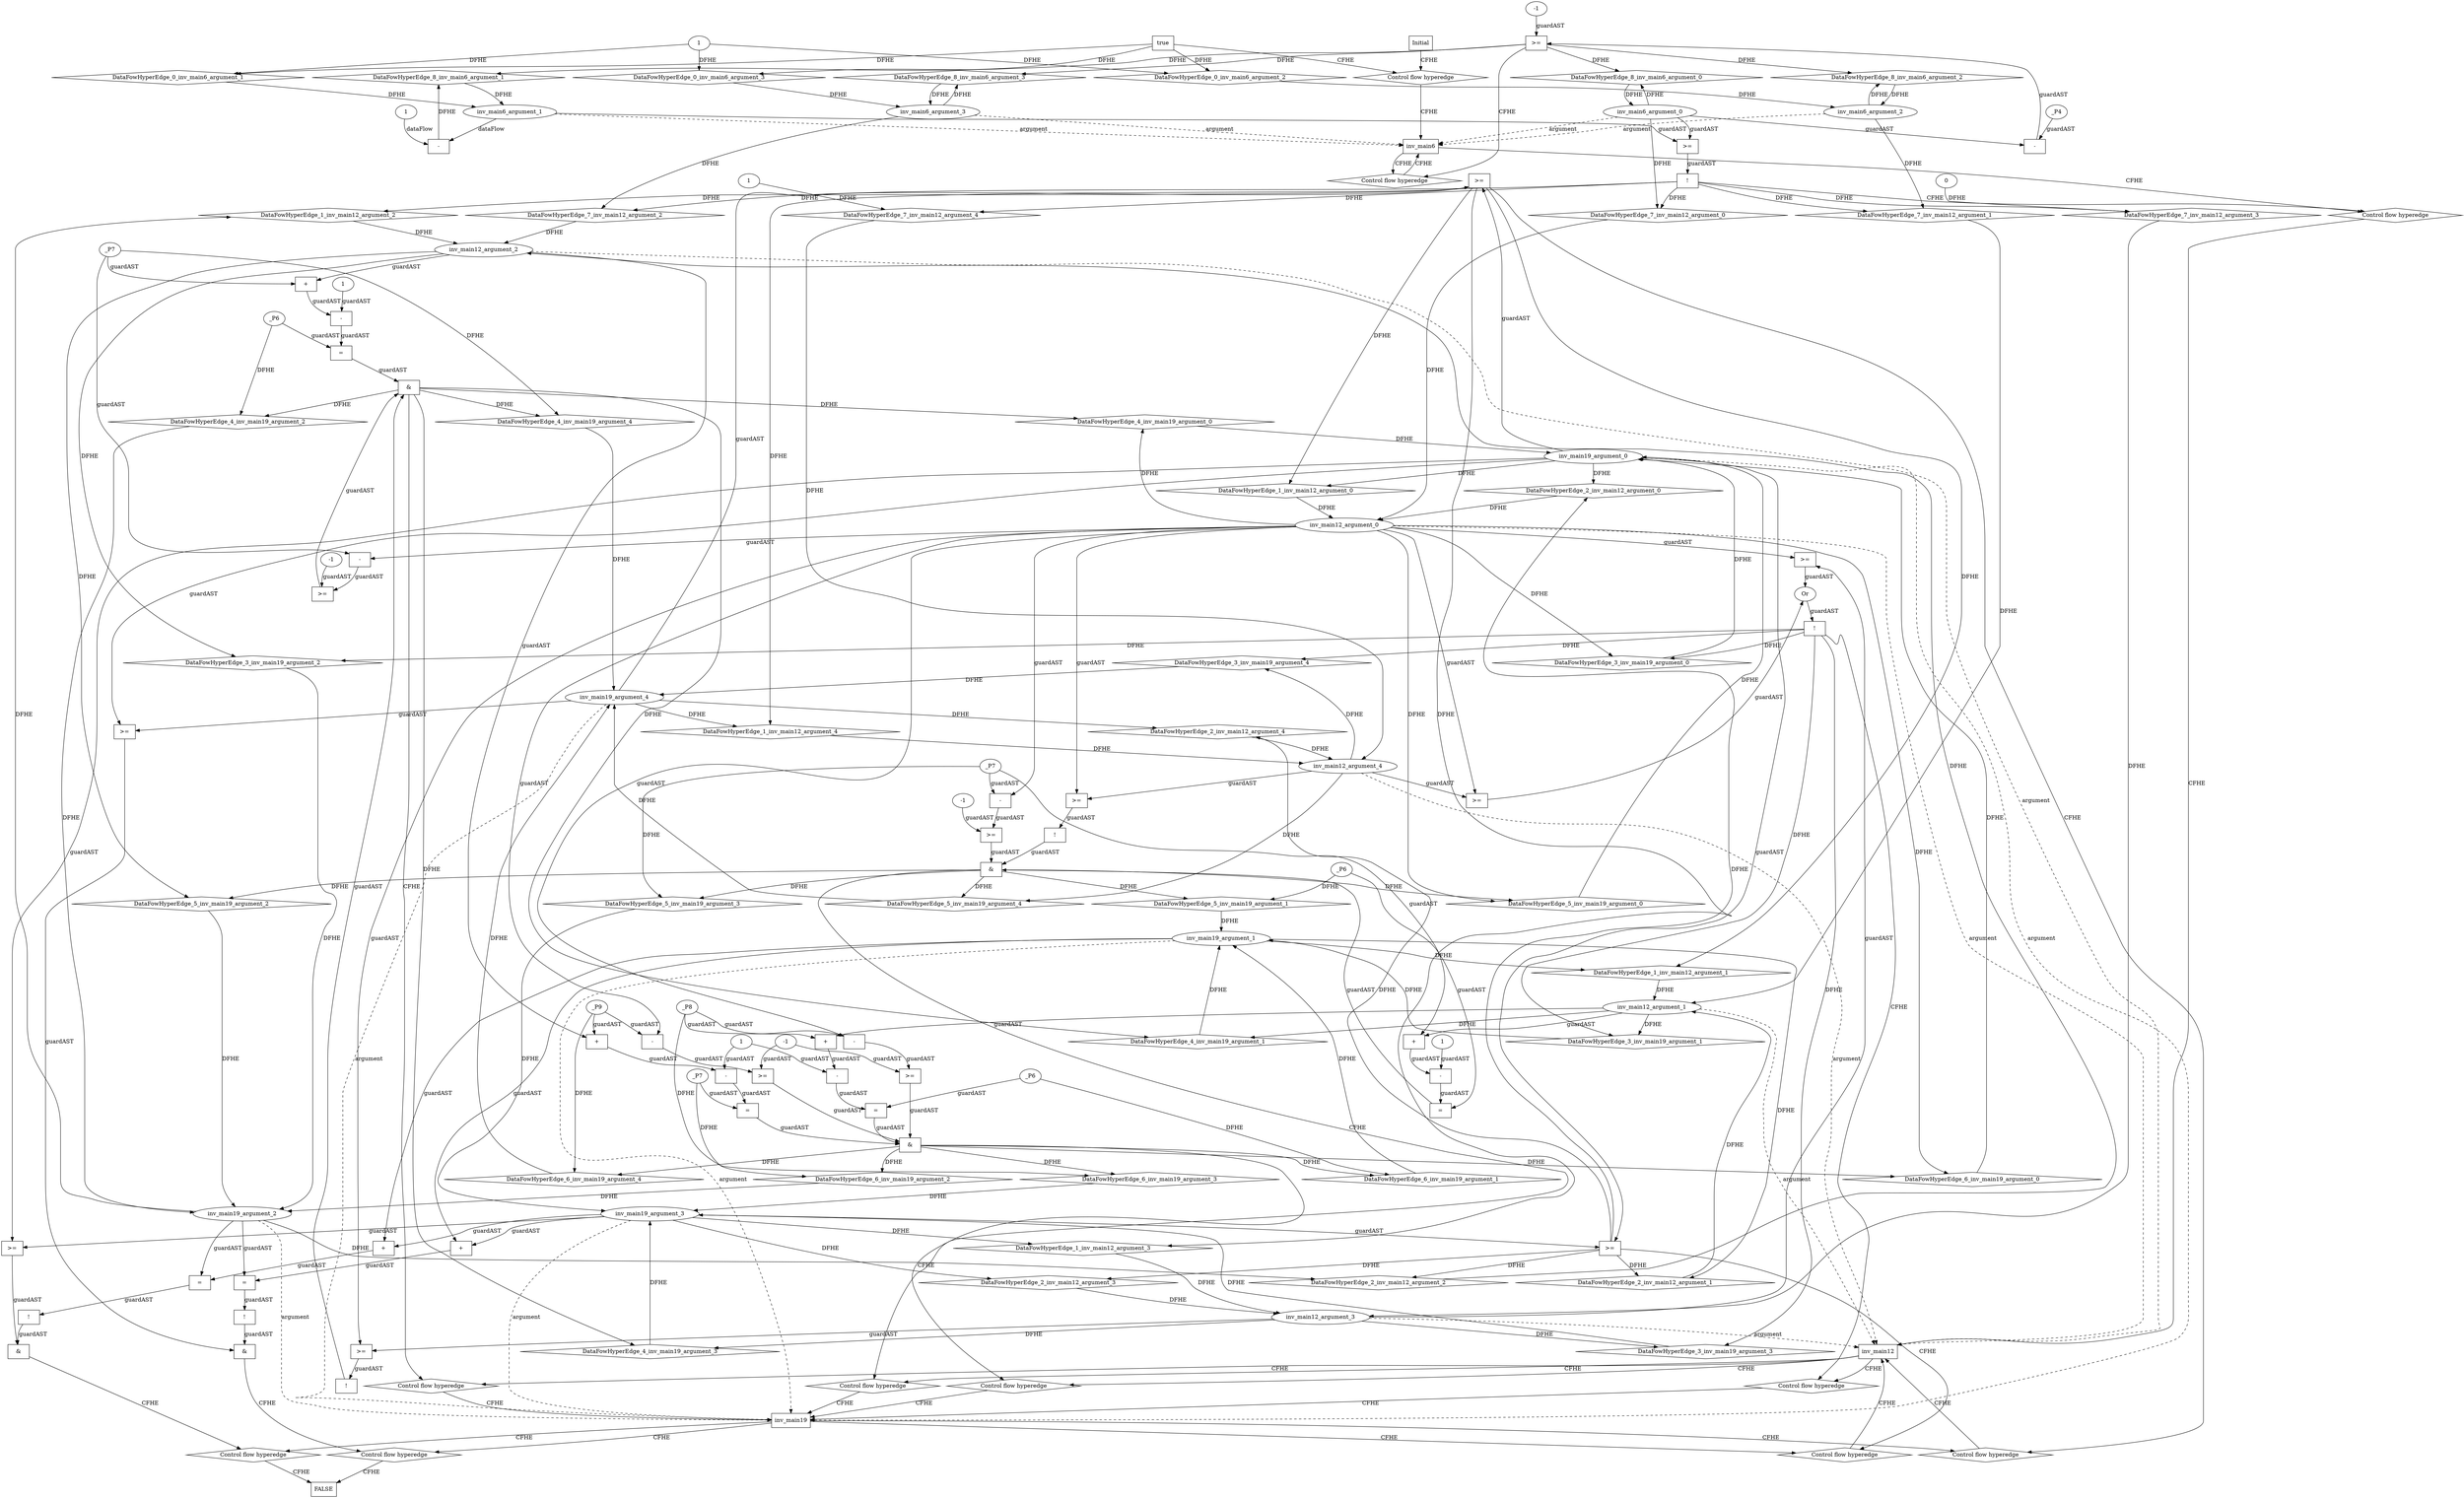 digraph dag {
"inv_main12" [label="inv_main12" nodeName="inv_main12" class=CONTROL  shape="rect"];
"inv_main19" [label="inv_main19" nodeName="inv_main19" class=CONTROL  shape="rect"];
"inv_main6" [label="inv_main6" nodeName="inv_main6" class=CONTROL  shape="rect"];
FALSE [label="FALSE" nodeName=FALSE class=CONTROL  shape="rect"];
Initial [label="Initial" nodeName=Initial class=CONTROL  shape="rect"];
ControlFowHyperEdge_0 [label="Control flow hyperedge" nodeName=ControlFowHyperEdge_0 class=controlFlowHyperEdge shape="diamond"];
"Initial" -> ControlFowHyperEdge_0 [label="CFHE"]
ControlFowHyperEdge_0 -> "inv_main6" [label="CFHE"]
ControlFowHyperEdge_1 [label="Control flow hyperedge" nodeName=ControlFowHyperEdge_1 class=controlFlowHyperEdge shape="diamond"];
"inv_main19" -> ControlFowHyperEdge_1 [label="CFHE"]
ControlFowHyperEdge_1 -> "inv_main12" [label="CFHE"]
ControlFowHyperEdge_2 [label="Control flow hyperedge" nodeName=ControlFowHyperEdge_2 class=controlFlowHyperEdge shape="diamond"];
"inv_main19" -> ControlFowHyperEdge_2 [label="CFHE"]
ControlFowHyperEdge_2 -> "inv_main12" [label="CFHE"]
ControlFowHyperEdge_3 [label="Control flow hyperedge" nodeName=ControlFowHyperEdge_3 class=controlFlowHyperEdge shape="diamond"];
"inv_main12" -> ControlFowHyperEdge_3 [label="CFHE"]
ControlFowHyperEdge_3 -> "inv_main19" [label="CFHE"]
ControlFowHyperEdge_4 [label="Control flow hyperedge" nodeName=ControlFowHyperEdge_4 class=controlFlowHyperEdge shape="diamond"];
"inv_main12" -> ControlFowHyperEdge_4 [label="CFHE"]
ControlFowHyperEdge_4 -> "inv_main19" [label="CFHE"]
ControlFowHyperEdge_5 [label="Control flow hyperedge" nodeName=ControlFowHyperEdge_5 class=controlFlowHyperEdge shape="diamond"];
"inv_main12" -> ControlFowHyperEdge_5 [label="CFHE"]
ControlFowHyperEdge_5 -> "inv_main19" [label="CFHE"]
ControlFowHyperEdge_6 [label="Control flow hyperedge" nodeName=ControlFowHyperEdge_6 class=controlFlowHyperEdge shape="diamond"];
"inv_main12" -> ControlFowHyperEdge_6 [label="CFHE"]
ControlFowHyperEdge_6 -> "inv_main19" [label="CFHE"]
ControlFowHyperEdge_7 [label="Control flow hyperedge" nodeName=ControlFowHyperEdge_7 class=controlFlowHyperEdge shape="diamond"];
"inv_main6" -> ControlFowHyperEdge_7 [label="CFHE"]
ControlFowHyperEdge_7 -> "inv_main12" [label="CFHE"]
ControlFowHyperEdge_8 [label="Control flow hyperedge" nodeName=ControlFowHyperEdge_8 class=controlFlowHyperEdge shape="diamond"];
"inv_main6" -> ControlFowHyperEdge_8 [label="CFHE"]
ControlFowHyperEdge_8 -> "inv_main6" [label="CFHE"]
ControlFowHyperEdge_9 [label="Control flow hyperedge" nodeName=ControlFowHyperEdge_9 class=controlFlowHyperEdge shape="diamond"];
"inv_main19" -> ControlFowHyperEdge_9 [label="CFHE"]
ControlFowHyperEdge_9 -> "FALSE" [label="CFHE"]
ControlFowHyperEdge_10 [label="Control flow hyperedge" nodeName=ControlFowHyperEdge_10 class=controlFlowHyperEdge shape="diamond"];
"inv_main19" -> ControlFowHyperEdge_10 [label="CFHE"]
ControlFowHyperEdge_10 -> "FALSE" [label="CFHE"]
"inv_main6_argument_0" [label="inv_main6_argument_0" nodeName=argument0 class=argument  head="inv_main6" shape="oval"];
"inv_main6_argument_0" -> "inv_main6"[label="argument" style="dashed"]
"inv_main6_argument_1" [label="inv_main6_argument_1" nodeName=argument1 class=argument  head="inv_main6" shape="oval"];
"inv_main6_argument_1" -> "inv_main6"[label="argument" style="dashed"]
"inv_main6_argument_2" [label="inv_main6_argument_2" nodeName=argument2 class=argument  head="inv_main6" shape="oval"];
"inv_main6_argument_2" -> "inv_main6"[label="argument" style="dashed"]
"inv_main6_argument_3" [label="inv_main6_argument_3" nodeName=argument3 class=argument  head="inv_main6" shape="oval"];
"inv_main6_argument_3" -> "inv_main6"[label="argument" style="dashed"]
"inv_main12_argument_0" [label="inv_main12_argument_0" nodeName=argument0 class=argument  head="inv_main12" shape="oval"];
"inv_main12_argument_0" -> "inv_main12"[label="argument" style="dashed"]
"inv_main12_argument_1" [label="inv_main12_argument_1" nodeName=argument1 class=argument  head="inv_main12" shape="oval"];
"inv_main12_argument_1" -> "inv_main12"[label="argument" style="dashed"]
"inv_main12_argument_2" [label="inv_main12_argument_2" nodeName=argument2 class=argument  head="inv_main12" shape="oval"];
"inv_main12_argument_2" -> "inv_main12"[label="argument" style="dashed"]
"inv_main12_argument_3" [label="inv_main12_argument_3" nodeName=argument3 class=argument  head="inv_main12" shape="oval"];
"inv_main12_argument_3" -> "inv_main12"[label="argument" style="dashed"]
"inv_main12_argument_4" [label="inv_main12_argument_4" nodeName=argument4 class=argument  head="inv_main12" shape="oval"];
"inv_main12_argument_4" -> "inv_main12"[label="argument" style="dashed"]
"inv_main19_argument_0" [label="inv_main19_argument_0" nodeName=argument0 class=argument  head="inv_main19" shape="oval"];
"inv_main19_argument_0" -> "inv_main19"[label="argument" style="dashed"]
"inv_main19_argument_1" [label="inv_main19_argument_1" nodeName=argument1 class=argument  head="inv_main19" shape="oval"];
"inv_main19_argument_1" -> "inv_main19"[label="argument" style="dashed"]
"inv_main19_argument_2" [label="inv_main19_argument_2" nodeName=argument2 class=argument  head="inv_main19" shape="oval"];
"inv_main19_argument_2" -> "inv_main19"[label="argument" style="dashed"]
"inv_main19_argument_3" [label="inv_main19_argument_3" nodeName=argument3 class=argument  head="inv_main19" shape="oval"];
"inv_main19_argument_3" -> "inv_main19"[label="argument" style="dashed"]
"inv_main19_argument_4" [label="inv_main19_argument_4" nodeName=argument4 class=argument  head="inv_main19" shape="oval"];
"inv_main19_argument_4" -> "inv_main19"[label="argument" style="dashed"]

"true_0" [label="true" nodeName="true_0" class=true shape="rect"];
"true_0" -> "ControlFowHyperEdge_0" [label="CFHE"];
"xxxinv_main6___Initial_0xxxdataFlow_0_node_0" [label="1" nodeName="xxxinv_main6___Initial_0xxxdataFlow_0_node_0" class=IdealInt ];



"xxxinv_main12___inv_main19_1xxxguard_0_node_0" [label=">=" nodeName="xxxinv_main12___inv_main19_1xxxguard_0_node_0" class=Operator  shape="rect"];
"inv_main19_argument_0" -> "xxxinv_main12___inv_main19_1xxxguard_0_node_0"[label="guardAST"]
"inv_main19_argument_4" -> "xxxinv_main12___inv_main19_1xxxguard_0_node_0"[label="guardAST"]

"xxxinv_main12___inv_main19_1xxxguard_0_node_0" -> "ControlFowHyperEdge_1" [label="CFHE"];
"xxxinv_main12___inv_main19_2xxxguard_0_node_0" [label=">=" nodeName="xxxinv_main12___inv_main19_2xxxguard_0_node_0" class=Operator  shape="rect"];
"inv_main19_argument_0" -> "xxxinv_main12___inv_main19_2xxxguard_0_node_0"[label="guardAST"]
"inv_main19_argument_3" -> "xxxinv_main12___inv_main19_2xxxguard_0_node_0"[label="guardAST"]

"xxxinv_main12___inv_main19_2xxxguard_0_node_0" -> "ControlFowHyperEdge_2" [label="CFHE"];
"xxxinv_main19___inv_main12_3xxxguard_0_node_0" [label="!" nodeName="xxxinv_main19___inv_main12_3xxxguard_0_node_0" class=Operator shape="rect"];
"xxxinv_main19___inv_main12_3xxxguard_0_node_1" [label="Or" nodeName="xxxinv_main19___inv_main12_3xxxguard_0_node_1" class=Operator ];
"xxxinv_main19___inv_main12_3xxxguard_0_node_2" [label=">=" nodeName="xxxinv_main19___inv_main12_3xxxguard_0_node_2" class=Operator  shape="rect"];
"xxxinv_main19___inv_main12_3xxxguard_0_node_5" [label=">=" nodeName="xxxinv_main19___inv_main12_3xxxguard_0_node_5" class=Operator  shape="rect"];
"xxxinv_main19___inv_main12_3xxxguard_0_node_1" -> "xxxinv_main19___inv_main12_3xxxguard_0_node_0"[label="guardAST"]
"xxxinv_main19___inv_main12_3xxxguard_0_node_2" -> "xxxinv_main19___inv_main12_3xxxguard_0_node_1"[label="guardAST"]
"xxxinv_main19___inv_main12_3xxxguard_0_node_5" -> "xxxinv_main19___inv_main12_3xxxguard_0_node_1"[label="guardAST"]
"inv_main12_argument_0" -> "xxxinv_main19___inv_main12_3xxxguard_0_node_2"[label="guardAST"]
"inv_main12_argument_3" -> "xxxinv_main19___inv_main12_3xxxguard_0_node_2"[label="guardAST"]
"inv_main12_argument_0" -> "xxxinv_main19___inv_main12_3xxxguard_0_node_5"[label="guardAST"]
"inv_main12_argument_4" -> "xxxinv_main19___inv_main12_3xxxguard_0_node_5"[label="guardAST"]

"xxxinv_main19___inv_main12_3xxxguard_0_node_0" -> "ControlFowHyperEdge_3" [label="CFHE"];
"xxxinv_main19___inv_main12_4xxx_and" [label="&" nodeName="xxxinv_main19___inv_main12_4xxx_and" class=Operator shape="rect"];
"xxxinv_main19___inv_main12_4xxxguard_0_node_0" [label=">=" nodeName="xxxinv_main19___inv_main12_4xxxguard_0_node_0" class=Operator  shape="rect"];
"xxxinv_main19___inv_main12_4xxxguard_0_node_1" [label="-" nodeName="xxxinv_main19___inv_main12_4xxxguard_0_node_1" class= Operator shape="rect"];
"xxxinv_main19___inv_main12_4xxxguard_0_node_4" [label="-1" nodeName="xxxinv_main19___inv_main12_4xxxguard_0_node_4" class=IdealInt ];
"xxxinv_main19___inv_main12_4xxxguard_0_node_1" -> "xxxinv_main19___inv_main12_4xxxguard_0_node_0"[label="guardAST"]
"xxxinv_main19___inv_main12_4xxxguard_0_node_4" -> "xxxinv_main19___inv_main12_4xxxguard_0_node_0"[label="guardAST"]
"inv_main12_argument_0" -> "xxxinv_main19___inv_main12_4xxxguard_0_node_1"[label="guardAST"]
"xxxinv_main19___inv_main12_4xxxdataFlow1_node_0" -> "xxxinv_main19___inv_main12_4xxxguard_0_node_1"[label="guardAST"]

"xxxinv_main19___inv_main12_4xxxguard_0_node_0" -> "xxxinv_main19___inv_main12_4xxx_and" [label="guardAST"];
"xxxinv_main19___inv_main12_4xxxguard1_node_0" [label="!" nodeName="xxxinv_main19___inv_main12_4xxxguard1_node_0" class=Operator shape="rect"];
"xxxinv_main19___inv_main12_4xxxguard1_node_1" [label=">=" nodeName="xxxinv_main19___inv_main12_4xxxguard1_node_1" class=Operator  shape="rect"];
"xxxinv_main19___inv_main12_4xxxguard1_node_1" -> "xxxinv_main19___inv_main12_4xxxguard1_node_0"[label="guardAST"]
"inv_main12_argument_0" -> "xxxinv_main19___inv_main12_4xxxguard1_node_1"[label="guardAST"]
"inv_main12_argument_3" -> "xxxinv_main19___inv_main12_4xxxguard1_node_1"[label="guardAST"]

"xxxinv_main19___inv_main12_4xxxguard1_node_0" -> "xxxinv_main19___inv_main12_4xxx_and" [label="guardAST"];
"xxxinv_main19___inv_main12_4xxxguard2_node_0" [label="=" nodeName="xxxinv_main19___inv_main12_4xxxguard2_node_0" class=Operator  shape="rect"];
"xxxinv_main19___inv_main12_4xxxguard2_node_2" [label="-" nodeName="xxxinv_main19___inv_main12_4xxxguard2_node_2" class= Operator shape="rect"];
"xxxinv_main19___inv_main12_4xxxguard2_node_3" [label="+" nodeName="xxxinv_main19___inv_main12_4xxxguard2_node_3" class= Operator shape="rect"];
"xxxinv_main19___inv_main12_4xxxguard2_node_6" [label="1" nodeName="xxxinv_main19___inv_main12_4xxxguard2_node_6" class=IdealInt ];
"xxxinv_main19___inv_main12_4xxxdataFlow_0_node_0" -> "xxxinv_main19___inv_main12_4xxxguard2_node_0"[label="guardAST"]
"xxxinv_main19___inv_main12_4xxxguard2_node_2" -> "xxxinv_main19___inv_main12_4xxxguard2_node_0"[label="guardAST"]
"xxxinv_main19___inv_main12_4xxxguard2_node_3" -> "xxxinv_main19___inv_main12_4xxxguard2_node_2"[label="guardAST"]
"xxxinv_main19___inv_main12_4xxxguard2_node_6" -> "xxxinv_main19___inv_main12_4xxxguard2_node_2"[label="guardAST"]
"inv_main12_argument_2" -> "xxxinv_main19___inv_main12_4xxxguard2_node_3"[label="guardAST"]
"xxxinv_main19___inv_main12_4xxxdataFlow1_node_0" -> "xxxinv_main19___inv_main12_4xxxguard2_node_3"[label="guardAST"]

"xxxinv_main19___inv_main12_4xxxguard2_node_0" -> "xxxinv_main19___inv_main12_4xxx_and" [label="guardAST"];
"xxxinv_main19___inv_main12_4xxx_and" -> "ControlFowHyperEdge_4" [label="CFHE"];
"xxxinv_main19___inv_main12_4xxxdataFlow_0_node_0" [label="_P6" nodeName="xxxinv_main19___inv_main12_4xxxdataFlow_0_node_0" class=symbolicConstant ];

"xxxinv_main19___inv_main12_4xxxdataFlow1_node_0" [label="_P7" nodeName="xxxinv_main19___inv_main12_4xxxdataFlow1_node_0" class=symbolicConstant ];

"xxxinv_main19___inv_main12_5xxx_and" [label="&" nodeName="xxxinv_main19___inv_main12_5xxx_and" class=Operator shape="rect"];
"xxxinv_main19___inv_main12_5xxxguard_0_node_0" [label="!" nodeName="xxxinv_main19___inv_main12_5xxxguard_0_node_0" class=Operator shape="rect"];
"xxxinv_main19___inv_main12_5xxxguard_0_node_1" [label=">=" nodeName="xxxinv_main19___inv_main12_5xxxguard_0_node_1" class=Operator  shape="rect"];
"xxxinv_main19___inv_main12_5xxxguard_0_node_1" -> "xxxinv_main19___inv_main12_5xxxguard_0_node_0"[label="guardAST"]
"inv_main12_argument_0" -> "xxxinv_main19___inv_main12_5xxxguard_0_node_1"[label="guardAST"]
"inv_main12_argument_4" -> "xxxinv_main19___inv_main12_5xxxguard_0_node_1"[label="guardAST"]

"xxxinv_main19___inv_main12_5xxxguard_0_node_0" -> "xxxinv_main19___inv_main12_5xxx_and" [label="guardAST"];
"xxxinv_main19___inv_main12_5xxxguard1_node_0" [label=">=" nodeName="xxxinv_main19___inv_main12_5xxxguard1_node_0" class=Operator  shape="rect"];
"xxxinv_main19___inv_main12_5xxxguard1_node_1" [label="-" nodeName="xxxinv_main19___inv_main12_5xxxguard1_node_1" class= Operator shape="rect"];
"xxxinv_main19___inv_main12_5xxxguard1_node_4" [label="-1" nodeName="xxxinv_main19___inv_main12_5xxxguard1_node_4" class=IdealInt ];
"xxxinv_main19___inv_main12_5xxxguard1_node_1" -> "xxxinv_main19___inv_main12_5xxxguard1_node_0"[label="guardAST"]
"xxxinv_main19___inv_main12_5xxxguard1_node_4" -> "xxxinv_main19___inv_main12_5xxxguard1_node_0"[label="guardAST"]
"inv_main12_argument_0" -> "xxxinv_main19___inv_main12_5xxxguard1_node_1"[label="guardAST"]
"xxxinv_main19___inv_main12_5xxxdataFlow1_node_0" -> "xxxinv_main19___inv_main12_5xxxguard1_node_1"[label="guardAST"]

"xxxinv_main19___inv_main12_5xxxguard1_node_0" -> "xxxinv_main19___inv_main12_5xxx_and" [label="guardAST"];
"xxxinv_main19___inv_main12_5xxxguard2_node_0" [label="=" nodeName="xxxinv_main19___inv_main12_5xxxguard2_node_0" class=Operator  shape="rect"];
"xxxinv_main19___inv_main12_5xxxguard2_node_2" [label="-" nodeName="xxxinv_main19___inv_main12_5xxxguard2_node_2" class= Operator shape="rect"];
"xxxinv_main19___inv_main12_5xxxguard2_node_3" [label="+" nodeName="xxxinv_main19___inv_main12_5xxxguard2_node_3" class= Operator shape="rect"];
"xxxinv_main19___inv_main12_5xxxguard2_node_6" [label="1" nodeName="xxxinv_main19___inv_main12_5xxxguard2_node_6" class=IdealInt ];
"xxxinv_main19___inv_main12_5xxxdataFlow_0_node_0" -> "xxxinv_main19___inv_main12_5xxxguard2_node_0"[label="guardAST"]
"xxxinv_main19___inv_main12_5xxxguard2_node_2" -> "xxxinv_main19___inv_main12_5xxxguard2_node_0"[label="guardAST"]
"xxxinv_main19___inv_main12_5xxxguard2_node_3" -> "xxxinv_main19___inv_main12_5xxxguard2_node_2"[label="guardAST"]
"xxxinv_main19___inv_main12_5xxxguard2_node_6" -> "xxxinv_main19___inv_main12_5xxxguard2_node_2"[label="guardAST"]
"inv_main12_argument_1" -> "xxxinv_main19___inv_main12_5xxxguard2_node_3"[label="guardAST"]
"xxxinv_main19___inv_main12_5xxxdataFlow1_node_0" -> "xxxinv_main19___inv_main12_5xxxguard2_node_3"[label="guardAST"]

"xxxinv_main19___inv_main12_5xxxguard2_node_0" -> "xxxinv_main19___inv_main12_5xxx_and" [label="guardAST"];
"xxxinv_main19___inv_main12_5xxx_and" -> "ControlFowHyperEdge_5" [label="CFHE"];
"xxxinv_main19___inv_main12_5xxxdataFlow_0_node_0" [label="_P6" nodeName="xxxinv_main19___inv_main12_5xxxdataFlow_0_node_0" class=symbolicConstant ];

"xxxinv_main19___inv_main12_5xxxdataFlow1_node_0" [label="_P7" nodeName="xxxinv_main19___inv_main12_5xxxdataFlow1_node_0" class=symbolicConstant ];

"xxxinv_main19___inv_main12_6xxx_and" [label="&" nodeName="xxxinv_main19___inv_main12_6xxx_and" class=Operator shape="rect"];
"xxxinv_main19___inv_main12_6xxxguard_0_node_0" [label=">=" nodeName="xxxinv_main19___inv_main12_6xxxguard_0_node_0" class=Operator  shape="rect"];
"xxxinv_main19___inv_main12_6xxxguard_0_node_1" [label="-" nodeName="xxxinv_main19___inv_main12_6xxxguard_0_node_1" class= Operator shape="rect"];
"xxxinv_main19___inv_main12_6xxxguard_0_node_4" [label="-1" nodeName="xxxinv_main19___inv_main12_6xxxguard_0_node_4" class=IdealInt ];
"xxxinv_main19___inv_main12_6xxxguard_0_node_1" -> "xxxinv_main19___inv_main12_6xxxguard_0_node_0"[label="guardAST"]
"xxxinv_main19___inv_main12_6xxxguard_0_node_4" -> "xxxinv_main19___inv_main12_6xxxguard_0_node_0"[label="guardAST"]
"inv_main12_argument_0" -> "xxxinv_main19___inv_main12_6xxxguard_0_node_1"[label="guardAST"]
"xxxinv_main19___inv_main12_6xxxdataFlow2_node_0" -> "xxxinv_main19___inv_main12_6xxxguard_0_node_1"[label="guardAST"]

"xxxinv_main19___inv_main12_6xxxguard_0_node_0" -> "xxxinv_main19___inv_main12_6xxx_and" [label="guardAST"];
"xxxinv_main19___inv_main12_6xxxguard1_node_0" [label=">=" nodeName="xxxinv_main19___inv_main12_6xxxguard1_node_0" class=Operator  shape="rect"];
"xxxinv_main19___inv_main12_6xxxguard1_node_1" [label="-" nodeName="xxxinv_main19___inv_main12_6xxxguard1_node_1" class= Operator shape="rect"];
"xxxinv_main19___inv_main12_6xxxguard1_node_1" -> "xxxinv_main19___inv_main12_6xxxguard1_node_0"[label="guardAST"]
"xxxinv_main19___inv_main12_6xxxguard_0_node_4" -> "xxxinv_main19___inv_main12_6xxxguard1_node_0"[label="guardAST"]
"inv_main12_argument_0" -> "xxxinv_main19___inv_main12_6xxxguard1_node_1"[label="guardAST"]
"xxxinv_main19___inv_main12_6xxxdataFlow3_node_0" -> "xxxinv_main19___inv_main12_6xxxguard1_node_1"[label="guardAST"]

"xxxinv_main19___inv_main12_6xxxguard1_node_0" -> "xxxinv_main19___inv_main12_6xxx_and" [label="guardAST"];
"xxxinv_main19___inv_main12_6xxxguard2_node_0" [label="=" nodeName="xxxinv_main19___inv_main12_6xxxguard2_node_0" class=Operator  shape="rect"];
"xxxinv_main19___inv_main12_6xxxguard2_node_2" [label="-" nodeName="xxxinv_main19___inv_main12_6xxxguard2_node_2" class= Operator shape="rect"];
"xxxinv_main19___inv_main12_6xxxguard2_node_3" [label="+" nodeName="xxxinv_main19___inv_main12_6xxxguard2_node_3" class= Operator shape="rect"];
"xxxinv_main19___inv_main12_6xxxguard2_node_6" [label="1" nodeName="xxxinv_main19___inv_main12_6xxxguard2_node_6" class=IdealInt ];
"xxxinv_main19___inv_main12_6xxxdataFlow_0_node_0" -> "xxxinv_main19___inv_main12_6xxxguard2_node_0"[label="guardAST"]
"xxxinv_main19___inv_main12_6xxxguard2_node_2" -> "xxxinv_main19___inv_main12_6xxxguard2_node_0"[label="guardAST"]
"xxxinv_main19___inv_main12_6xxxguard2_node_3" -> "xxxinv_main19___inv_main12_6xxxguard2_node_2"[label="guardAST"]
"xxxinv_main19___inv_main12_6xxxguard2_node_6" -> "xxxinv_main19___inv_main12_6xxxguard2_node_2"[label="guardAST"]
"inv_main12_argument_1" -> "xxxinv_main19___inv_main12_6xxxguard2_node_3"[label="guardAST"]
"xxxinv_main19___inv_main12_6xxxdataFlow2_node_0" -> "xxxinv_main19___inv_main12_6xxxguard2_node_3"[label="guardAST"]

"xxxinv_main19___inv_main12_6xxxguard2_node_0" -> "xxxinv_main19___inv_main12_6xxx_and" [label="guardAST"];
"xxxinv_main19___inv_main12_6xxxguard3_node_0" [label="=" nodeName="xxxinv_main19___inv_main12_6xxxguard3_node_0" class=Operator  shape="rect"];
"xxxinv_main19___inv_main12_6xxxguard3_node_2" [label="-" nodeName="xxxinv_main19___inv_main12_6xxxguard3_node_2" class= Operator shape="rect"];
"xxxinv_main19___inv_main12_6xxxguard3_node_3" [label="+" nodeName="xxxinv_main19___inv_main12_6xxxguard3_node_3" class= Operator shape="rect"];
"xxxinv_main19___inv_main12_6xxxdataFlow1_node_0" -> "xxxinv_main19___inv_main12_6xxxguard3_node_0"[label="guardAST"]
"xxxinv_main19___inv_main12_6xxxguard3_node_2" -> "xxxinv_main19___inv_main12_6xxxguard3_node_0"[label="guardAST"]
"xxxinv_main19___inv_main12_6xxxguard3_node_3" -> "xxxinv_main19___inv_main12_6xxxguard3_node_2"[label="guardAST"]
"xxxinv_main19___inv_main12_6xxxguard2_node_6" -> "xxxinv_main19___inv_main12_6xxxguard3_node_2"[label="guardAST"]
"inv_main12_argument_2" -> "xxxinv_main19___inv_main12_6xxxguard3_node_3"[label="guardAST"]
"xxxinv_main19___inv_main12_6xxxdataFlow3_node_0" -> "xxxinv_main19___inv_main12_6xxxguard3_node_3"[label="guardAST"]

"xxxinv_main19___inv_main12_6xxxguard3_node_0" -> "xxxinv_main19___inv_main12_6xxx_and" [label="guardAST"];
"xxxinv_main19___inv_main12_6xxx_and" -> "ControlFowHyperEdge_6" [label="CFHE"];
"xxxinv_main19___inv_main12_6xxxdataFlow_0_node_0" [label="_P6" nodeName="xxxinv_main19___inv_main12_6xxxdataFlow_0_node_0" class=symbolicConstant ];

"xxxinv_main19___inv_main12_6xxxdataFlow1_node_0" [label="_P7" nodeName="xxxinv_main19___inv_main12_6xxxdataFlow1_node_0" class=symbolicConstant ];

"xxxinv_main19___inv_main12_6xxxdataFlow2_node_0" [label="_P8" nodeName="xxxinv_main19___inv_main12_6xxxdataFlow2_node_0" class=symbolicConstant ];

"xxxinv_main19___inv_main12_6xxxdataFlow3_node_0" [label="_P9" nodeName="xxxinv_main19___inv_main12_6xxxdataFlow3_node_0" class=symbolicConstant ];

"xxxinv_main12___inv_main6_7xxxguard_0_node_0" [label="!" nodeName="xxxinv_main12___inv_main6_7xxxguard_0_node_0" class=Operator shape="rect"];
"xxxinv_main12___inv_main6_7xxxguard_0_node_1" [label=">=" nodeName="xxxinv_main12___inv_main6_7xxxguard_0_node_1" class=Operator  shape="rect"];
"xxxinv_main12___inv_main6_7xxxguard_0_node_1" -> "xxxinv_main12___inv_main6_7xxxguard_0_node_0"[label="guardAST"]
"inv_main6_argument_0" -> "xxxinv_main12___inv_main6_7xxxguard_0_node_1"[label="guardAST"]
"inv_main6_argument_1" -> "xxxinv_main12___inv_main6_7xxxguard_0_node_1"[label="guardAST"]

"xxxinv_main12___inv_main6_7xxxguard_0_node_0" -> "ControlFowHyperEdge_7" [label="CFHE"];
"xxxinv_main12___inv_main6_7xxxdataFlow_0_node_0" [label="0" nodeName="xxxinv_main12___inv_main6_7xxxdataFlow_0_node_0" class=IdealInt ];

"xxxinv_main12___inv_main6_7xxxdataFlow1_node_0" [label="1" nodeName="xxxinv_main12___inv_main6_7xxxdataFlow1_node_0" class=IdealInt ];

"xxxinv_main6___inv_main6_8xxxguard_0_node_0" [label=">=" nodeName="xxxinv_main6___inv_main6_8xxxguard_0_node_0" class=Operator  shape="rect"];
"xxxinv_main6___inv_main6_8xxxguard_0_node_1" [label="-" nodeName="xxxinv_main6___inv_main6_8xxxguard_0_node_1" class= Operator shape="rect"];
"xxxinv_main6___inv_main6_8xxxguard_0_node_3" [label="_P4" nodeName="xxxinv_main6___inv_main6_8xxxguard_0_node_3" class=symbolicConstant ];
"xxxinv_main6___inv_main6_8xxxguard_0_node_4" [label="-1" nodeName="xxxinv_main6___inv_main6_8xxxguard_0_node_4" class=IdealInt ];
"xxxinv_main6___inv_main6_8xxxguard_0_node_1" -> "xxxinv_main6___inv_main6_8xxxguard_0_node_0"[label="guardAST"]
"xxxinv_main6___inv_main6_8xxxguard_0_node_4" -> "xxxinv_main6___inv_main6_8xxxguard_0_node_0"[label="guardAST"]
"inv_main6_argument_0" -> "xxxinv_main6___inv_main6_8xxxguard_0_node_1"[label="guardAST"]
"xxxinv_main6___inv_main6_8xxxguard_0_node_3" -> "xxxinv_main6___inv_main6_8xxxguard_0_node_1"[label="guardAST"]

"xxxinv_main6___inv_main6_8xxxguard_0_node_0" -> "ControlFowHyperEdge_8" [label="CFHE"];
"xxxinv_main6___inv_main6_8xxxdataFlow_0_node_0" [label="-" nodeName="xxxinv_main6___inv_main6_8xxxdataFlow_0_node_0" class= Operator shape="rect"];
"xxxinv_main6___inv_main6_8xxxdataFlow_0_node_2" [label="1" nodeName="xxxinv_main6___inv_main6_8xxxdataFlow_0_node_2" class=IdealInt ];
"inv_main6_argument_1" -> "xxxinv_main6___inv_main6_8xxxdataFlow_0_node_0"[label="dataFlow"]
"xxxinv_main6___inv_main6_8xxxdataFlow_0_node_2" -> "xxxinv_main6___inv_main6_8xxxdataFlow_0_node_0"[label="dataFlow"]

"xxxFALSE___inv_main19_9xxx_and" [label="&" nodeName="xxxFALSE___inv_main19_9xxx_and" class=Operator shape="rect"];
"xxxFALSE___inv_main19_9xxxguard_0_node_0" [label="!" nodeName="xxxFALSE___inv_main19_9xxxguard_0_node_0" class=Operator shape="rect"];
"xxxFALSE___inv_main19_9xxxguard_0_node_1" [label="=" nodeName="xxxFALSE___inv_main19_9xxxguard_0_node_1" class=Operator  shape="rect"];
"xxxFALSE___inv_main19_9xxxguard_0_node_2" [label="+" nodeName="xxxFALSE___inv_main19_9xxxguard_0_node_2" class= Operator shape="rect"];
"xxxFALSE___inv_main19_9xxxguard_0_node_1" -> "xxxFALSE___inv_main19_9xxxguard_0_node_0"[label="guardAST"]
"xxxFALSE___inv_main19_9xxxguard_0_node_2" -> "xxxFALSE___inv_main19_9xxxguard_0_node_1"[label="guardAST"]
"inv_main19_argument_2" -> "xxxFALSE___inv_main19_9xxxguard_0_node_1"[label="guardAST"]
"inv_main19_argument_3" -> "xxxFALSE___inv_main19_9xxxguard_0_node_2"[label="guardAST"]
"inv_main19_argument_1" -> "xxxFALSE___inv_main19_9xxxguard_0_node_2"[label="guardAST"]

"xxxFALSE___inv_main19_9xxxguard_0_node_0" -> "xxxFALSE___inv_main19_9xxx_and" [label="guardAST"];
"xxxFALSE___inv_main19_9xxxguard1_node_0" [label=">=" nodeName="xxxFALSE___inv_main19_9xxxguard1_node_0" class=Operator  shape="rect"];
"inv_main19_argument_0" -> "xxxFALSE___inv_main19_9xxxguard1_node_0"[label="guardAST"]
"inv_main19_argument_4" -> "xxxFALSE___inv_main19_9xxxguard1_node_0"[label="guardAST"]

"xxxFALSE___inv_main19_9xxxguard1_node_0" -> "xxxFALSE___inv_main19_9xxx_and" [label="guardAST"];
"xxxFALSE___inv_main19_9xxx_and" -> "ControlFowHyperEdge_9" [label="CFHE"];
"xxxFALSE___inv_main19_10xxx_and" [label="&" nodeName="xxxFALSE___inv_main19_10xxx_and" class=Operator shape="rect"];
"xxxFALSE___inv_main19_10xxxguard_0_node_0" [label="!" nodeName="xxxFALSE___inv_main19_10xxxguard_0_node_0" class=Operator shape="rect"];
"xxxFALSE___inv_main19_10xxxguard_0_node_1" [label="=" nodeName="xxxFALSE___inv_main19_10xxxguard_0_node_1" class=Operator  shape="rect"];
"xxxFALSE___inv_main19_10xxxguard_0_node_2" [label="+" nodeName="xxxFALSE___inv_main19_10xxxguard_0_node_2" class= Operator shape="rect"];
"xxxFALSE___inv_main19_10xxxguard_0_node_1" -> "xxxFALSE___inv_main19_10xxxguard_0_node_0"[label="guardAST"]
"xxxFALSE___inv_main19_10xxxguard_0_node_2" -> "xxxFALSE___inv_main19_10xxxguard_0_node_1"[label="guardAST"]
"inv_main19_argument_2" -> "xxxFALSE___inv_main19_10xxxguard_0_node_1"[label="guardAST"]
"inv_main19_argument_3" -> "xxxFALSE___inv_main19_10xxxguard_0_node_2"[label="guardAST"]
"inv_main19_argument_1" -> "xxxFALSE___inv_main19_10xxxguard_0_node_2"[label="guardAST"]

"xxxFALSE___inv_main19_10xxxguard_0_node_0" -> "xxxFALSE___inv_main19_10xxx_and" [label="guardAST"];
"xxxFALSE___inv_main19_10xxxguard1_node_0" [label=">=" nodeName="xxxFALSE___inv_main19_10xxxguard1_node_0" class=Operator  shape="rect"];
"inv_main19_argument_0" -> "xxxFALSE___inv_main19_10xxxguard1_node_0"[label="guardAST"]
"inv_main19_argument_3" -> "xxxFALSE___inv_main19_10xxxguard1_node_0"[label="guardAST"]

"xxxFALSE___inv_main19_10xxxguard1_node_0" -> "xxxFALSE___inv_main19_10xxx_and" [label="guardAST"];
"xxxFALSE___inv_main19_10xxx_and" -> "ControlFowHyperEdge_10" [label="CFHE"];
"inv_main19_argument_2" -> "DataFowHyperEdge_1_inv_main12_argument_2"[label="DFHE"]
"DataFowHyperEdge_1_inv_main12_argument_2" [label="DataFowHyperEdge_1_inv_main12_argument_2" nodeName="DataFowHyperEdge_1_inv_main12_argument_2" class=DataFlowHyperedge shape="diamond"];
"DataFowHyperEdge_1_inv_main12_argument_2" -> "inv_main12_argument_2"[label="DFHE"]
"xxxinv_main12___inv_main19_1xxxguard_0_node_0" -> "DataFowHyperEdge_1_inv_main12_argument_2"[label="DFHE"]
"inv_main19_argument_0" -> "DataFowHyperEdge_1_inv_main12_argument_0"[label="DFHE"]
"DataFowHyperEdge_1_inv_main12_argument_0" [label="DataFowHyperEdge_1_inv_main12_argument_0" nodeName="DataFowHyperEdge_1_inv_main12_argument_0" class=DataFlowHyperedge shape="diamond"];
"DataFowHyperEdge_1_inv_main12_argument_0" -> "inv_main12_argument_0"[label="DFHE"]
"xxxinv_main12___inv_main19_1xxxguard_0_node_0" -> "DataFowHyperEdge_1_inv_main12_argument_0"[label="DFHE"]
"inv_main19_argument_4" -> "DataFowHyperEdge_1_inv_main12_argument_4"[label="DFHE"]
"DataFowHyperEdge_1_inv_main12_argument_4" [label="DataFowHyperEdge_1_inv_main12_argument_4" nodeName="DataFowHyperEdge_1_inv_main12_argument_4" class=DataFlowHyperedge shape="diamond"];
"DataFowHyperEdge_1_inv_main12_argument_4" -> "inv_main12_argument_4"[label="DFHE"]
"xxxinv_main12___inv_main19_1xxxguard_0_node_0" -> "DataFowHyperEdge_1_inv_main12_argument_4"[label="DFHE"]
"inv_main19_argument_1" -> "DataFowHyperEdge_1_inv_main12_argument_1"[label="DFHE"]
"DataFowHyperEdge_1_inv_main12_argument_1" [label="DataFowHyperEdge_1_inv_main12_argument_1" nodeName="DataFowHyperEdge_1_inv_main12_argument_1" class=DataFlowHyperedge shape="diamond"];
"DataFowHyperEdge_1_inv_main12_argument_1" -> "inv_main12_argument_1"[label="DFHE"]
"xxxinv_main12___inv_main19_1xxxguard_0_node_0" -> "DataFowHyperEdge_1_inv_main12_argument_1"[label="DFHE"]
"inv_main19_argument_3" -> "DataFowHyperEdge_1_inv_main12_argument_3"[label="DFHE"]
"DataFowHyperEdge_1_inv_main12_argument_3" [label="DataFowHyperEdge_1_inv_main12_argument_3" nodeName="DataFowHyperEdge_1_inv_main12_argument_3" class=DataFlowHyperedge shape="diamond"];
"DataFowHyperEdge_1_inv_main12_argument_3" -> "inv_main12_argument_3"[label="DFHE"]
"xxxinv_main12___inv_main19_1xxxguard_0_node_0" -> "DataFowHyperEdge_1_inv_main12_argument_3"[label="DFHE"]
"inv_main19_argument_1" -> "DataFowHyperEdge_2_inv_main12_argument_1"[label="DFHE"]
"DataFowHyperEdge_2_inv_main12_argument_1" [label="DataFowHyperEdge_2_inv_main12_argument_1" nodeName="DataFowHyperEdge_2_inv_main12_argument_1" class=DataFlowHyperedge shape="diamond"];
"DataFowHyperEdge_2_inv_main12_argument_1" -> "inv_main12_argument_1"[label="DFHE"]
"xxxinv_main12___inv_main19_2xxxguard_0_node_0" -> "DataFowHyperEdge_2_inv_main12_argument_1"[label="DFHE"]
"inv_main19_argument_2" -> "DataFowHyperEdge_2_inv_main12_argument_2"[label="DFHE"]
"DataFowHyperEdge_2_inv_main12_argument_2" [label="DataFowHyperEdge_2_inv_main12_argument_2" nodeName="DataFowHyperEdge_2_inv_main12_argument_2" class=DataFlowHyperedge shape="diamond"];
"DataFowHyperEdge_2_inv_main12_argument_2" -> "inv_main12_argument_2"[label="DFHE"]
"xxxinv_main12___inv_main19_2xxxguard_0_node_0" -> "DataFowHyperEdge_2_inv_main12_argument_2"[label="DFHE"]
"inv_main19_argument_0" -> "DataFowHyperEdge_2_inv_main12_argument_0"[label="DFHE"]
"DataFowHyperEdge_2_inv_main12_argument_0" [label="DataFowHyperEdge_2_inv_main12_argument_0" nodeName="DataFowHyperEdge_2_inv_main12_argument_0" class=DataFlowHyperedge shape="diamond"];
"DataFowHyperEdge_2_inv_main12_argument_0" -> "inv_main12_argument_0"[label="DFHE"]
"xxxinv_main12___inv_main19_2xxxguard_0_node_0" -> "DataFowHyperEdge_2_inv_main12_argument_0"[label="DFHE"]
"inv_main19_argument_4" -> "DataFowHyperEdge_2_inv_main12_argument_4"[label="DFHE"]
"DataFowHyperEdge_2_inv_main12_argument_4" [label="DataFowHyperEdge_2_inv_main12_argument_4" nodeName="DataFowHyperEdge_2_inv_main12_argument_4" class=DataFlowHyperedge shape="diamond"];
"DataFowHyperEdge_2_inv_main12_argument_4" -> "inv_main12_argument_4"[label="DFHE"]
"xxxinv_main12___inv_main19_2xxxguard_0_node_0" -> "DataFowHyperEdge_2_inv_main12_argument_4"[label="DFHE"]
"inv_main19_argument_3" -> "DataFowHyperEdge_2_inv_main12_argument_3"[label="DFHE"]
"DataFowHyperEdge_2_inv_main12_argument_3" [label="DataFowHyperEdge_2_inv_main12_argument_3" nodeName="DataFowHyperEdge_2_inv_main12_argument_3" class=DataFlowHyperedge shape="diamond"];
"DataFowHyperEdge_2_inv_main12_argument_3" -> "inv_main12_argument_3"[label="DFHE"]
"xxxinv_main12___inv_main19_2xxxguard_0_node_0" -> "DataFowHyperEdge_2_inv_main12_argument_3"[label="DFHE"]
"inv_main12_argument_4" -> "DataFowHyperEdge_3_inv_main19_argument_4"[label="DFHE"]
"DataFowHyperEdge_3_inv_main19_argument_4" [label="DataFowHyperEdge_3_inv_main19_argument_4" nodeName="DataFowHyperEdge_3_inv_main19_argument_4" class=DataFlowHyperedge shape="diamond"];
"DataFowHyperEdge_3_inv_main19_argument_4" -> "inv_main19_argument_4"[label="DFHE"]
"xxxinv_main19___inv_main12_3xxxguard_0_node_0" -> "DataFowHyperEdge_3_inv_main19_argument_4"[label="DFHE"]
"inv_main12_argument_0" -> "DataFowHyperEdge_3_inv_main19_argument_0"[label="DFHE"]
"DataFowHyperEdge_3_inv_main19_argument_0" [label="DataFowHyperEdge_3_inv_main19_argument_0" nodeName="DataFowHyperEdge_3_inv_main19_argument_0" class=DataFlowHyperedge shape="diamond"];
"DataFowHyperEdge_3_inv_main19_argument_0" -> "inv_main19_argument_0"[label="DFHE"]
"xxxinv_main19___inv_main12_3xxxguard_0_node_0" -> "DataFowHyperEdge_3_inv_main19_argument_0"[label="DFHE"]
"inv_main12_argument_1" -> "DataFowHyperEdge_3_inv_main19_argument_1"[label="DFHE"]
"DataFowHyperEdge_3_inv_main19_argument_1" [label="DataFowHyperEdge_3_inv_main19_argument_1" nodeName="DataFowHyperEdge_3_inv_main19_argument_1" class=DataFlowHyperedge shape="diamond"];
"DataFowHyperEdge_3_inv_main19_argument_1" -> "inv_main19_argument_1"[label="DFHE"]
"xxxinv_main19___inv_main12_3xxxguard_0_node_0" -> "DataFowHyperEdge_3_inv_main19_argument_1"[label="DFHE"]
"inv_main12_argument_2" -> "DataFowHyperEdge_3_inv_main19_argument_2"[label="DFHE"]
"DataFowHyperEdge_3_inv_main19_argument_2" [label="DataFowHyperEdge_3_inv_main19_argument_2" nodeName="DataFowHyperEdge_3_inv_main19_argument_2" class=DataFlowHyperedge shape="diamond"];
"DataFowHyperEdge_3_inv_main19_argument_2" -> "inv_main19_argument_2"[label="DFHE"]
"xxxinv_main19___inv_main12_3xxxguard_0_node_0" -> "DataFowHyperEdge_3_inv_main19_argument_2"[label="DFHE"]
"inv_main12_argument_3" -> "DataFowHyperEdge_3_inv_main19_argument_3"[label="DFHE"]
"DataFowHyperEdge_3_inv_main19_argument_3" [label="DataFowHyperEdge_3_inv_main19_argument_3" nodeName="DataFowHyperEdge_3_inv_main19_argument_3" class=DataFlowHyperedge shape="diamond"];
"DataFowHyperEdge_3_inv_main19_argument_3" -> "inv_main19_argument_3"[label="DFHE"]
"xxxinv_main19___inv_main12_3xxxguard_0_node_0" -> "DataFowHyperEdge_3_inv_main19_argument_3"[label="DFHE"]
"inv_main12_argument_0" -> "DataFowHyperEdge_4_inv_main19_argument_0"[label="DFHE"]
"DataFowHyperEdge_4_inv_main19_argument_0" [label="DataFowHyperEdge_4_inv_main19_argument_0" nodeName="DataFowHyperEdge_4_inv_main19_argument_0" class=DataFlowHyperedge shape="diamond"];
"DataFowHyperEdge_4_inv_main19_argument_0" -> "inv_main19_argument_0"[label="DFHE"]
"xxxinv_main19___inv_main12_4xxx_and" -> "DataFowHyperEdge_4_inv_main19_argument_0"[label="DFHE"]
"inv_main12_argument_1" -> "DataFowHyperEdge_4_inv_main19_argument_1"[label="DFHE"]
"DataFowHyperEdge_4_inv_main19_argument_1" [label="DataFowHyperEdge_4_inv_main19_argument_1" nodeName="DataFowHyperEdge_4_inv_main19_argument_1" class=DataFlowHyperedge shape="diamond"];
"DataFowHyperEdge_4_inv_main19_argument_1" -> "inv_main19_argument_1"[label="DFHE"]
"xxxinv_main19___inv_main12_4xxx_and" -> "DataFowHyperEdge_4_inv_main19_argument_1"[label="DFHE"]
"inv_main12_argument_3" -> "DataFowHyperEdge_4_inv_main19_argument_3"[label="DFHE"]
"DataFowHyperEdge_4_inv_main19_argument_3" [label="DataFowHyperEdge_4_inv_main19_argument_3" nodeName="DataFowHyperEdge_4_inv_main19_argument_3" class=DataFlowHyperedge shape="diamond"];
"DataFowHyperEdge_4_inv_main19_argument_3" -> "inv_main19_argument_3"[label="DFHE"]
"xxxinv_main19___inv_main12_4xxx_and" -> "DataFowHyperEdge_4_inv_main19_argument_3"[label="DFHE"]
"inv_main12_argument_0" -> "DataFowHyperEdge_5_inv_main19_argument_0"[label="DFHE"]
"DataFowHyperEdge_5_inv_main19_argument_0" [label="DataFowHyperEdge_5_inv_main19_argument_0" nodeName="DataFowHyperEdge_5_inv_main19_argument_0" class=DataFlowHyperedge shape="diamond"];
"DataFowHyperEdge_5_inv_main19_argument_0" -> "inv_main19_argument_0"[label="DFHE"]
"xxxinv_main19___inv_main12_5xxx_and" -> "DataFowHyperEdge_5_inv_main19_argument_0"[label="DFHE"]
"inv_main12_argument_2" -> "DataFowHyperEdge_5_inv_main19_argument_2"[label="DFHE"]
"DataFowHyperEdge_5_inv_main19_argument_2" [label="DataFowHyperEdge_5_inv_main19_argument_2" nodeName="DataFowHyperEdge_5_inv_main19_argument_2" class=DataFlowHyperedge shape="diamond"];
"DataFowHyperEdge_5_inv_main19_argument_2" -> "inv_main19_argument_2"[label="DFHE"]
"xxxinv_main19___inv_main12_5xxx_and" -> "DataFowHyperEdge_5_inv_main19_argument_2"[label="DFHE"]
"inv_main12_argument_4" -> "DataFowHyperEdge_5_inv_main19_argument_4"[label="DFHE"]
"DataFowHyperEdge_5_inv_main19_argument_4" [label="DataFowHyperEdge_5_inv_main19_argument_4" nodeName="DataFowHyperEdge_5_inv_main19_argument_4" class=DataFlowHyperedge shape="diamond"];
"DataFowHyperEdge_5_inv_main19_argument_4" -> "inv_main19_argument_4"[label="DFHE"]
"xxxinv_main19___inv_main12_5xxx_and" -> "DataFowHyperEdge_5_inv_main19_argument_4"[label="DFHE"]
"inv_main12_argument_0" -> "DataFowHyperEdge_6_inv_main19_argument_0"[label="DFHE"]
"DataFowHyperEdge_6_inv_main19_argument_0" [label="DataFowHyperEdge_6_inv_main19_argument_0" nodeName="DataFowHyperEdge_6_inv_main19_argument_0" class=DataFlowHyperedge shape="diamond"];
"DataFowHyperEdge_6_inv_main19_argument_0" -> "inv_main19_argument_0"[label="DFHE"]
"xxxinv_main19___inv_main12_6xxx_and" -> "DataFowHyperEdge_6_inv_main19_argument_0"[label="DFHE"]
"inv_main6_argument_0" -> "DataFowHyperEdge_7_inv_main12_argument_0"[label="DFHE"]
"DataFowHyperEdge_7_inv_main12_argument_0" [label="DataFowHyperEdge_7_inv_main12_argument_0" nodeName="DataFowHyperEdge_7_inv_main12_argument_0" class=DataFlowHyperedge shape="diamond"];
"DataFowHyperEdge_7_inv_main12_argument_0" -> "inv_main12_argument_0"[label="DFHE"]
"xxxinv_main12___inv_main6_7xxxguard_0_node_0" -> "DataFowHyperEdge_7_inv_main12_argument_0"[label="DFHE"]
"inv_main6_argument_2" -> "DataFowHyperEdge_7_inv_main12_argument_1"[label="DFHE"]
"DataFowHyperEdge_7_inv_main12_argument_1" [label="DataFowHyperEdge_7_inv_main12_argument_1" nodeName="DataFowHyperEdge_7_inv_main12_argument_1" class=DataFlowHyperedge shape="diamond"];
"DataFowHyperEdge_7_inv_main12_argument_1" -> "inv_main12_argument_1"[label="DFHE"]
"xxxinv_main12___inv_main6_7xxxguard_0_node_0" -> "DataFowHyperEdge_7_inv_main12_argument_1"[label="DFHE"]
"inv_main6_argument_3" -> "DataFowHyperEdge_7_inv_main12_argument_2"[label="DFHE"]
"DataFowHyperEdge_7_inv_main12_argument_2" [label="DataFowHyperEdge_7_inv_main12_argument_2" nodeName="DataFowHyperEdge_7_inv_main12_argument_2" class=DataFlowHyperedge shape="diamond"];
"DataFowHyperEdge_7_inv_main12_argument_2" -> "inv_main12_argument_2"[label="DFHE"]
"xxxinv_main12___inv_main6_7xxxguard_0_node_0" -> "DataFowHyperEdge_7_inv_main12_argument_2"[label="DFHE"]
"inv_main6_argument_0" -> "DataFowHyperEdge_8_inv_main6_argument_0"[label="DFHE"]
"DataFowHyperEdge_8_inv_main6_argument_0" [label="DataFowHyperEdge_8_inv_main6_argument_0" nodeName="DataFowHyperEdge_8_inv_main6_argument_0" class=DataFlowHyperedge shape="diamond"];
"DataFowHyperEdge_8_inv_main6_argument_0" -> "inv_main6_argument_0"[label="DFHE"]
"xxxinv_main6___inv_main6_8xxxguard_0_node_0" -> "DataFowHyperEdge_8_inv_main6_argument_0"[label="DFHE"]
"inv_main6_argument_2" -> "DataFowHyperEdge_8_inv_main6_argument_2"[label="DFHE"]
"DataFowHyperEdge_8_inv_main6_argument_2" [label="DataFowHyperEdge_8_inv_main6_argument_2" nodeName="DataFowHyperEdge_8_inv_main6_argument_2" class=DataFlowHyperedge shape="diamond"];
"DataFowHyperEdge_8_inv_main6_argument_2" -> "inv_main6_argument_2"[label="DFHE"]
"xxxinv_main6___inv_main6_8xxxguard_0_node_0" -> "DataFowHyperEdge_8_inv_main6_argument_2"[label="DFHE"]
"inv_main6_argument_3" -> "DataFowHyperEdge_8_inv_main6_argument_3"[label="DFHE"]
"DataFowHyperEdge_8_inv_main6_argument_3" [label="DataFowHyperEdge_8_inv_main6_argument_3" nodeName="DataFowHyperEdge_8_inv_main6_argument_3" class=DataFlowHyperedge shape="diamond"];
"DataFowHyperEdge_8_inv_main6_argument_3" -> "inv_main6_argument_3"[label="DFHE"]
"xxxinv_main6___inv_main6_8xxxguard_0_node_0" -> "DataFowHyperEdge_8_inv_main6_argument_3"[label="DFHE"]
"DataFowHyperEdge_0_inv_main6_argument_1" [label="DataFowHyperEdge_0_inv_main6_argument_1" nodeName="DataFowHyperEdge_0_inv_main6_argument_1" class=DataFlowHyperedge shape="diamond"];
"DataFowHyperEdge_0_inv_main6_argument_1" -> "inv_main6_argument_1"[label="DFHE"]
"true_0" -> "DataFowHyperEdge_0_inv_main6_argument_1" [label="DFHE"];
"xxxinv_main6___Initial_0xxxdataFlow_0_node_0" -> "DataFowHyperEdge_0_inv_main6_argument_1" [label="DFHE"];
"DataFowHyperEdge_0_inv_main6_argument_2" [label="DataFowHyperEdge_0_inv_main6_argument_2" nodeName="DataFowHyperEdge_0_inv_main6_argument_2" class=DataFlowHyperedge shape="diamond"];
"DataFowHyperEdge_0_inv_main6_argument_2" -> "inv_main6_argument_2"[label="DFHE"]
"true_0" -> "DataFowHyperEdge_0_inv_main6_argument_2" [label="DFHE"];
"xxxinv_main6___Initial_0xxxdataFlow_0_node_0" -> "DataFowHyperEdge_0_inv_main6_argument_2" [label="DFHE"];
"DataFowHyperEdge_0_inv_main6_argument_3" [label="DataFowHyperEdge_0_inv_main6_argument_3" nodeName="DataFowHyperEdge_0_inv_main6_argument_3" class=DataFlowHyperedge shape="diamond"];
"DataFowHyperEdge_0_inv_main6_argument_3" -> "inv_main6_argument_3"[label="DFHE"]
"true_0" -> "DataFowHyperEdge_0_inv_main6_argument_3" [label="DFHE"];
"xxxinv_main6___Initial_0xxxdataFlow_0_node_0" -> "DataFowHyperEdge_0_inv_main6_argument_3" [label="DFHE"];
"DataFowHyperEdge_4_inv_main19_argument_2" [label="DataFowHyperEdge_4_inv_main19_argument_2" nodeName="DataFowHyperEdge_4_inv_main19_argument_2" class=DataFlowHyperedge shape="diamond"];
"DataFowHyperEdge_4_inv_main19_argument_2" -> "inv_main19_argument_2"[label="DFHE"]
"xxxinv_main19___inv_main12_4xxx_and" -> "DataFowHyperEdge_4_inv_main19_argument_2"[label="DFHE"]
"xxxinv_main19___inv_main12_4xxxdataFlow_0_node_0" -> "DataFowHyperEdge_4_inv_main19_argument_2" [label="DFHE"];
"DataFowHyperEdge_4_inv_main19_argument_4" [label="DataFowHyperEdge_4_inv_main19_argument_4" nodeName="DataFowHyperEdge_4_inv_main19_argument_4" class=DataFlowHyperedge shape="diamond"];
"DataFowHyperEdge_4_inv_main19_argument_4" -> "inv_main19_argument_4"[label="DFHE"]
"xxxinv_main19___inv_main12_4xxx_and" -> "DataFowHyperEdge_4_inv_main19_argument_4"[label="DFHE"]
"xxxinv_main19___inv_main12_4xxxdataFlow1_node_0" -> "DataFowHyperEdge_4_inv_main19_argument_4" [label="DFHE"];
"DataFowHyperEdge_5_inv_main19_argument_1" [label="DataFowHyperEdge_5_inv_main19_argument_1" nodeName="DataFowHyperEdge_5_inv_main19_argument_1" class=DataFlowHyperedge shape="diamond"];
"DataFowHyperEdge_5_inv_main19_argument_1" -> "inv_main19_argument_1"[label="DFHE"]
"xxxinv_main19___inv_main12_5xxx_and" -> "DataFowHyperEdge_5_inv_main19_argument_1"[label="DFHE"]
"xxxinv_main19___inv_main12_5xxxdataFlow_0_node_0" -> "DataFowHyperEdge_5_inv_main19_argument_1" [label="DFHE"];
"DataFowHyperEdge_5_inv_main19_argument_3" [label="DataFowHyperEdge_5_inv_main19_argument_3" nodeName="DataFowHyperEdge_5_inv_main19_argument_3" class=DataFlowHyperedge shape="diamond"];
"DataFowHyperEdge_5_inv_main19_argument_3" -> "inv_main19_argument_3"[label="DFHE"]
"xxxinv_main19___inv_main12_5xxx_and" -> "DataFowHyperEdge_5_inv_main19_argument_3"[label="DFHE"]
"xxxinv_main19___inv_main12_5xxxdataFlow1_node_0" -> "DataFowHyperEdge_5_inv_main19_argument_3" [label="DFHE"];
"DataFowHyperEdge_6_inv_main19_argument_1" [label="DataFowHyperEdge_6_inv_main19_argument_1" nodeName="DataFowHyperEdge_6_inv_main19_argument_1" class=DataFlowHyperedge shape="diamond"];
"DataFowHyperEdge_6_inv_main19_argument_1" -> "inv_main19_argument_1"[label="DFHE"]
"xxxinv_main19___inv_main12_6xxx_and" -> "DataFowHyperEdge_6_inv_main19_argument_1"[label="DFHE"]
"xxxinv_main19___inv_main12_6xxxdataFlow_0_node_0" -> "DataFowHyperEdge_6_inv_main19_argument_1" [label="DFHE"];
"DataFowHyperEdge_6_inv_main19_argument_2" [label="DataFowHyperEdge_6_inv_main19_argument_2" nodeName="DataFowHyperEdge_6_inv_main19_argument_2" class=DataFlowHyperedge shape="diamond"];
"DataFowHyperEdge_6_inv_main19_argument_2" -> "inv_main19_argument_2"[label="DFHE"]
"xxxinv_main19___inv_main12_6xxx_and" -> "DataFowHyperEdge_6_inv_main19_argument_2"[label="DFHE"]
"xxxinv_main19___inv_main12_6xxxdataFlow1_node_0" -> "DataFowHyperEdge_6_inv_main19_argument_2" [label="DFHE"];
"DataFowHyperEdge_6_inv_main19_argument_3" [label="DataFowHyperEdge_6_inv_main19_argument_3" nodeName="DataFowHyperEdge_6_inv_main19_argument_3" class=DataFlowHyperedge shape="diamond"];
"DataFowHyperEdge_6_inv_main19_argument_3" -> "inv_main19_argument_3"[label="DFHE"]
"xxxinv_main19___inv_main12_6xxx_and" -> "DataFowHyperEdge_6_inv_main19_argument_3"[label="DFHE"]
"xxxinv_main19___inv_main12_6xxxdataFlow2_node_0" -> "DataFowHyperEdge_6_inv_main19_argument_3" [label="DFHE"];
"DataFowHyperEdge_6_inv_main19_argument_4" [label="DataFowHyperEdge_6_inv_main19_argument_4" nodeName="DataFowHyperEdge_6_inv_main19_argument_4" class=DataFlowHyperedge shape="diamond"];
"DataFowHyperEdge_6_inv_main19_argument_4" -> "inv_main19_argument_4"[label="DFHE"]
"xxxinv_main19___inv_main12_6xxx_and" -> "DataFowHyperEdge_6_inv_main19_argument_4"[label="DFHE"]
"xxxinv_main19___inv_main12_6xxxdataFlow3_node_0" -> "DataFowHyperEdge_6_inv_main19_argument_4" [label="DFHE"];
"DataFowHyperEdge_7_inv_main12_argument_3" [label="DataFowHyperEdge_7_inv_main12_argument_3" nodeName="DataFowHyperEdge_7_inv_main12_argument_3" class=DataFlowHyperedge shape="diamond"];
"DataFowHyperEdge_7_inv_main12_argument_3" -> "inv_main12_argument_3"[label="DFHE"]
"xxxinv_main12___inv_main6_7xxxguard_0_node_0" -> "DataFowHyperEdge_7_inv_main12_argument_3"[label="DFHE"]
"xxxinv_main12___inv_main6_7xxxdataFlow_0_node_0" -> "DataFowHyperEdge_7_inv_main12_argument_3" [label="DFHE"];
"DataFowHyperEdge_7_inv_main12_argument_4" [label="DataFowHyperEdge_7_inv_main12_argument_4" nodeName="DataFowHyperEdge_7_inv_main12_argument_4" class=DataFlowHyperedge shape="diamond"];
"DataFowHyperEdge_7_inv_main12_argument_4" -> "inv_main12_argument_4"[label="DFHE"]
"xxxinv_main12___inv_main6_7xxxguard_0_node_0" -> "DataFowHyperEdge_7_inv_main12_argument_4"[label="DFHE"]
"xxxinv_main12___inv_main6_7xxxdataFlow1_node_0" -> "DataFowHyperEdge_7_inv_main12_argument_4" [label="DFHE"];
"DataFowHyperEdge_8_inv_main6_argument_1" [label="DataFowHyperEdge_8_inv_main6_argument_1" nodeName="DataFowHyperEdge_8_inv_main6_argument_1" class=DataFlowHyperedge shape="diamond"];
"DataFowHyperEdge_8_inv_main6_argument_1" -> "inv_main6_argument_1"[label="DFHE"]
"xxxinv_main6___inv_main6_8xxxguard_0_node_0" -> "DataFowHyperEdge_8_inv_main6_argument_1"[label="DFHE"]
"xxxinv_main6___inv_main6_8xxxdataFlow_0_node_0" -> "DataFowHyperEdge_8_inv_main6_argument_1" [label="DFHE"];




}
